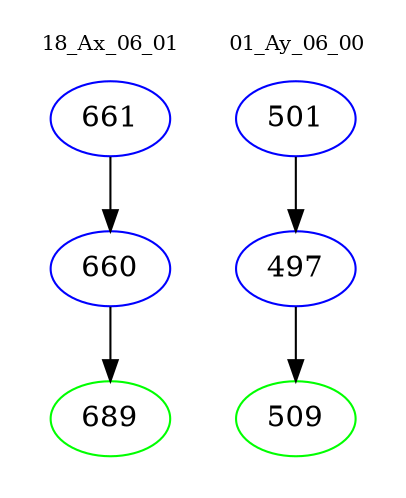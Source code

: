 digraph{
subgraph cluster_0 {
color = white
label = "18_Ax_06_01";
fontsize=10;
T0_661 [label="661", color="blue"]
T0_661 -> T0_660 [color="black"]
T0_660 [label="660", color="blue"]
T0_660 -> T0_689 [color="black"]
T0_689 [label="689", color="green"]
}
subgraph cluster_1 {
color = white
label = "01_Ay_06_00";
fontsize=10;
T1_501 [label="501", color="blue"]
T1_501 -> T1_497 [color="black"]
T1_497 [label="497", color="blue"]
T1_497 -> T1_509 [color="black"]
T1_509 [label="509", color="green"]
}
}
